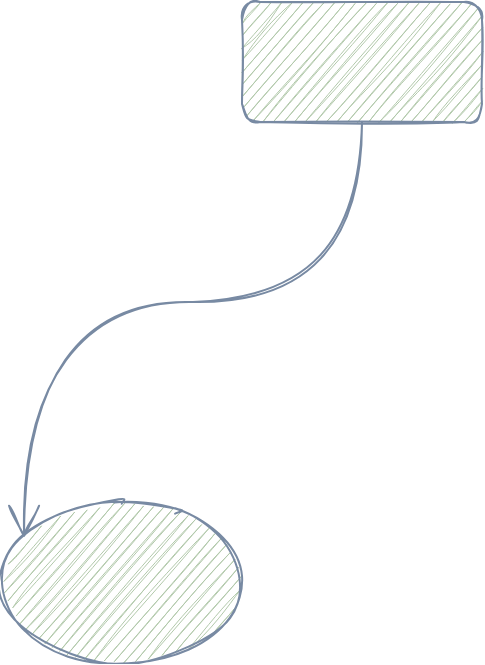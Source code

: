 <mxfile version="20.2.2" type="github"><diagram id="8bc92hcuKaBKuHCsczom" name="第 1 页"><mxGraphModel dx="1422" dy="804" grid="1" gridSize="10" guides="1" tooltips="1" connect="1" arrows="1" fold="1" page="1" pageScale="1" pageWidth="827" pageHeight="1169" math="0" shadow="0"><root><mxCell id="0"/><mxCell id="1" parent="0"/><mxCell id="E0806iDDrNkaJ8k4x_1i-3" style="edgeStyle=orthogonalEdgeStyle;curved=1;rounded=0;sketch=1;hachureGap=4;orthogonalLoop=1;jettySize=auto;html=1;exitX=0.5;exitY=1;exitDx=0;exitDy=0;entryX=0.092;entryY=0.225;entryDx=0;entryDy=0;entryPerimeter=0;fontFamily=Architects Daughter;fontSource=https%3A%2F%2Ffonts.googleapis.com%2Fcss%3Ffamily%3DArchitects%2BDaughter;fontSize=16;fontColor=#46495D;endArrow=open;startSize=14;endSize=14;sourcePerimeterSpacing=8;targetPerimeterSpacing=8;strokeColor=#788AA3;fillColor=#B2C9AB;" edge="1" parent="1" source="E0806iDDrNkaJ8k4x_1i-1" target="E0806iDDrNkaJ8k4x_1i-2"><mxGeometry relative="1" as="geometry"/></mxCell><mxCell id="E0806iDDrNkaJ8k4x_1i-1" value="" style="rounded=1;whiteSpace=wrap;html=1;sketch=1;fillColor=#B2C9AB;strokeColor=#788AA3;fontColor=#46495D;" vertex="1" parent="1"><mxGeometry x="240" y="180" width="120" height="60" as="geometry"/></mxCell><mxCell id="E0806iDDrNkaJ8k4x_1i-2" value="" style="ellipse;whiteSpace=wrap;html=1;sketch=1;rounded=1;fillColor=#B2C9AB;strokeColor=#788AA3;fontColor=#46495D;" vertex="1" parent="1"><mxGeometry x="120" y="430" width="120" height="80" as="geometry"/></mxCell></root></mxGraphModel></diagram></mxfile>